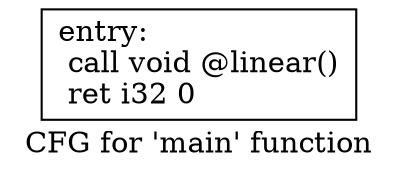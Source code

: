 digraph "CFG for 'main' function" {
	label="CFG for 'main' function";

	Node0x1dc8500 [shape=record,label="{entry:\l  call void @linear()\l  ret i32 0\l}"];
}
